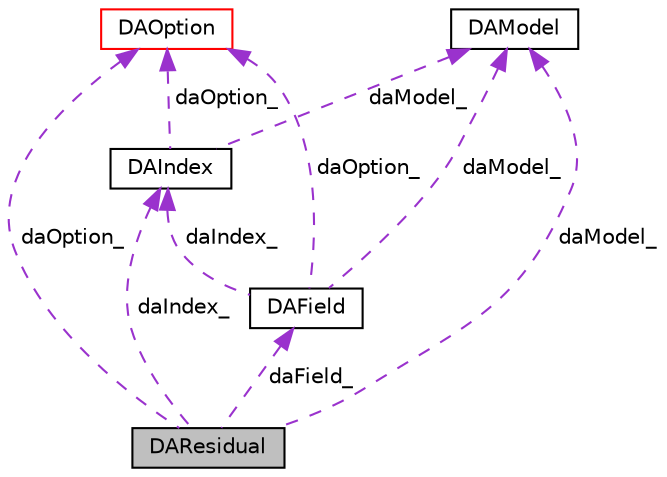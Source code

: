 digraph "DAResidual"
{
  bgcolor="transparent";
  edge [fontname="Helvetica",fontsize="10",labelfontname="Helvetica",labelfontsize="10"];
  node [fontname="Helvetica",fontsize="10",shape=record];
  Node4 [label="DAResidual",height=0.2,width=0.4,color="black", fillcolor="grey75", style="filled", fontcolor="black"];
  Node5 -> Node4 [dir="back",color="darkorchid3",fontsize="10",style="dashed",label=" daIndex_" ,fontname="Helvetica"];
  Node5 [label="DAIndex",height=0.2,width=0.4,color="black",URL="$classFoam_1_1DAIndex.html"];
  Node6 -> Node5 [dir="back",color="darkorchid3",fontsize="10",style="dashed",label=" daOption_" ,fontname="Helvetica"];
  Node6 [label="DAOption",height=0.2,width=0.4,color="red",URL="$classFoam_1_1DAOption.html"];
  Node8 -> Node5 [dir="back",color="darkorchid3",fontsize="10",style="dashed",label=" daModel_" ,fontname="Helvetica"];
  Node8 [label="DAModel",height=0.2,width=0.4,color="black",URL="$classFoam_1_1DAModel.html"];
  Node6 -> Node4 [dir="back",color="darkorchid3",fontsize="10",style="dashed",label=" daOption_" ,fontname="Helvetica"];
  Node8 -> Node4 [dir="back",color="darkorchid3",fontsize="10",style="dashed",label=" daModel_" ,fontname="Helvetica"];
  Node9 -> Node4 [dir="back",color="darkorchid3",fontsize="10",style="dashed",label=" daField_" ,fontname="Helvetica"];
  Node9 [label="DAField",height=0.2,width=0.4,color="black",URL="$classFoam_1_1DAField.html"];
  Node5 -> Node9 [dir="back",color="darkorchid3",fontsize="10",style="dashed",label=" daIndex_" ,fontname="Helvetica"];
  Node6 -> Node9 [dir="back",color="darkorchid3",fontsize="10",style="dashed",label=" daOption_" ,fontname="Helvetica"];
  Node8 -> Node9 [dir="back",color="darkorchid3",fontsize="10",style="dashed",label=" daModel_" ,fontname="Helvetica"];
}
